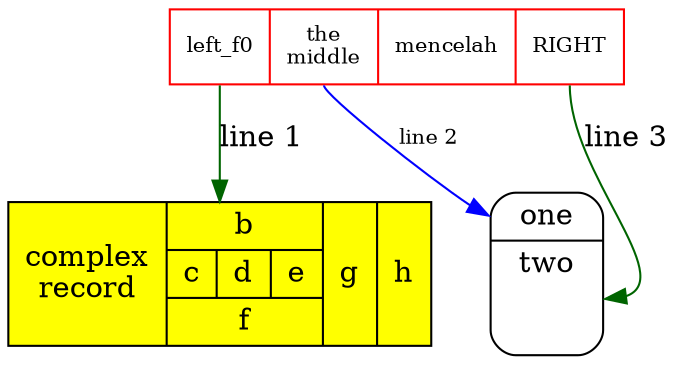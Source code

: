 digraph example_05_structs_TB {

  // REF: http://www.graphviz.org/doc/info/shapes.html

  // Global settings. Records have fields <f0>, <f1> and so on
  rankdir=TB;
  node[shape=record]
  edge[color=darkgreen];

  // Node definitions
  struct1 [label="<f0> left_f0 | <f1> the\nmiddle | <f3> mencelah | <f2> RIGHT",
           color=red, fontsize=10];

  // shape changed to rounded box
  struct2 [label="{<f0> one|<f1> two\n\n\n}" shape=Mrecord];

  struct3 [label="complex\nrecord | { b | {c|<here> d|e}| f}| g | h"];
  struct3 [style=filled, fillcolor=yellow]

  // Edge definitions
  struct1:f1 -> struct2:f0 [label="line 2", fontsize=10, color=blue];

  struct1:f0 -> struct3:f1 [label="line 1"];

  struct1:f2 -> struct2:f1 [label="line 3"];

}

